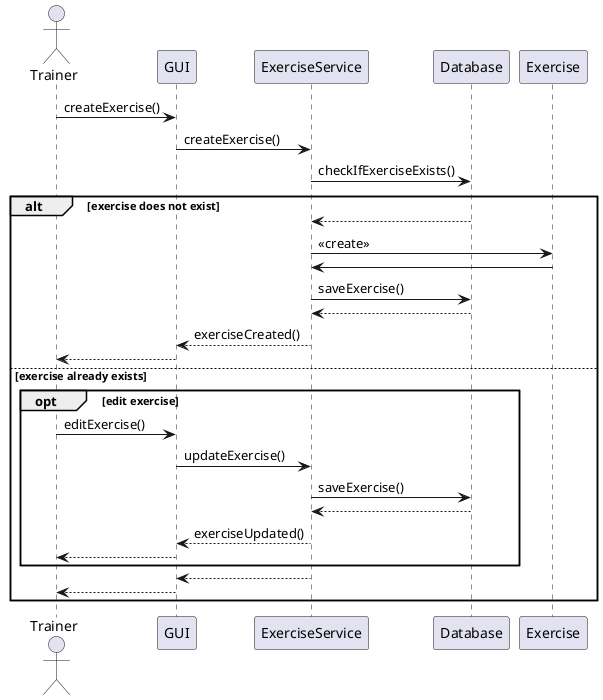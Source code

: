 

@startuml create_exercise
actor Trainer
participant GUI
participant ExerciseService
participant DB as "Database"
participant Exercise

Trainer -> GUI : createExercise()
GUI -> ExerciseService : createExercise()

ExerciseService -> DB : checkIfExerciseExists()
alt exercise does not exist
    DB --> ExerciseService
    ExerciseService -> Exercise : <<create>>
    Exercise -> ExerciseService
    ExerciseService -> DB : saveExercise()
    DB --> ExerciseService
    ExerciseService --> GUI : exerciseCreated()
    GUI --> Trainer
else exercise already exists

    opt edit exercise
        Trainer -> GUI : editExercise()
        GUI -> ExerciseService : updateExercise()
        ExerciseService -> DB : saveExercise()
        DB --> ExerciseService
        ExerciseService --> GUI : exerciseUpdated()
        GUI --> Trainer
    end
    ExerciseService --> GUI 
    GUI --> Trainer
end
@enduml


